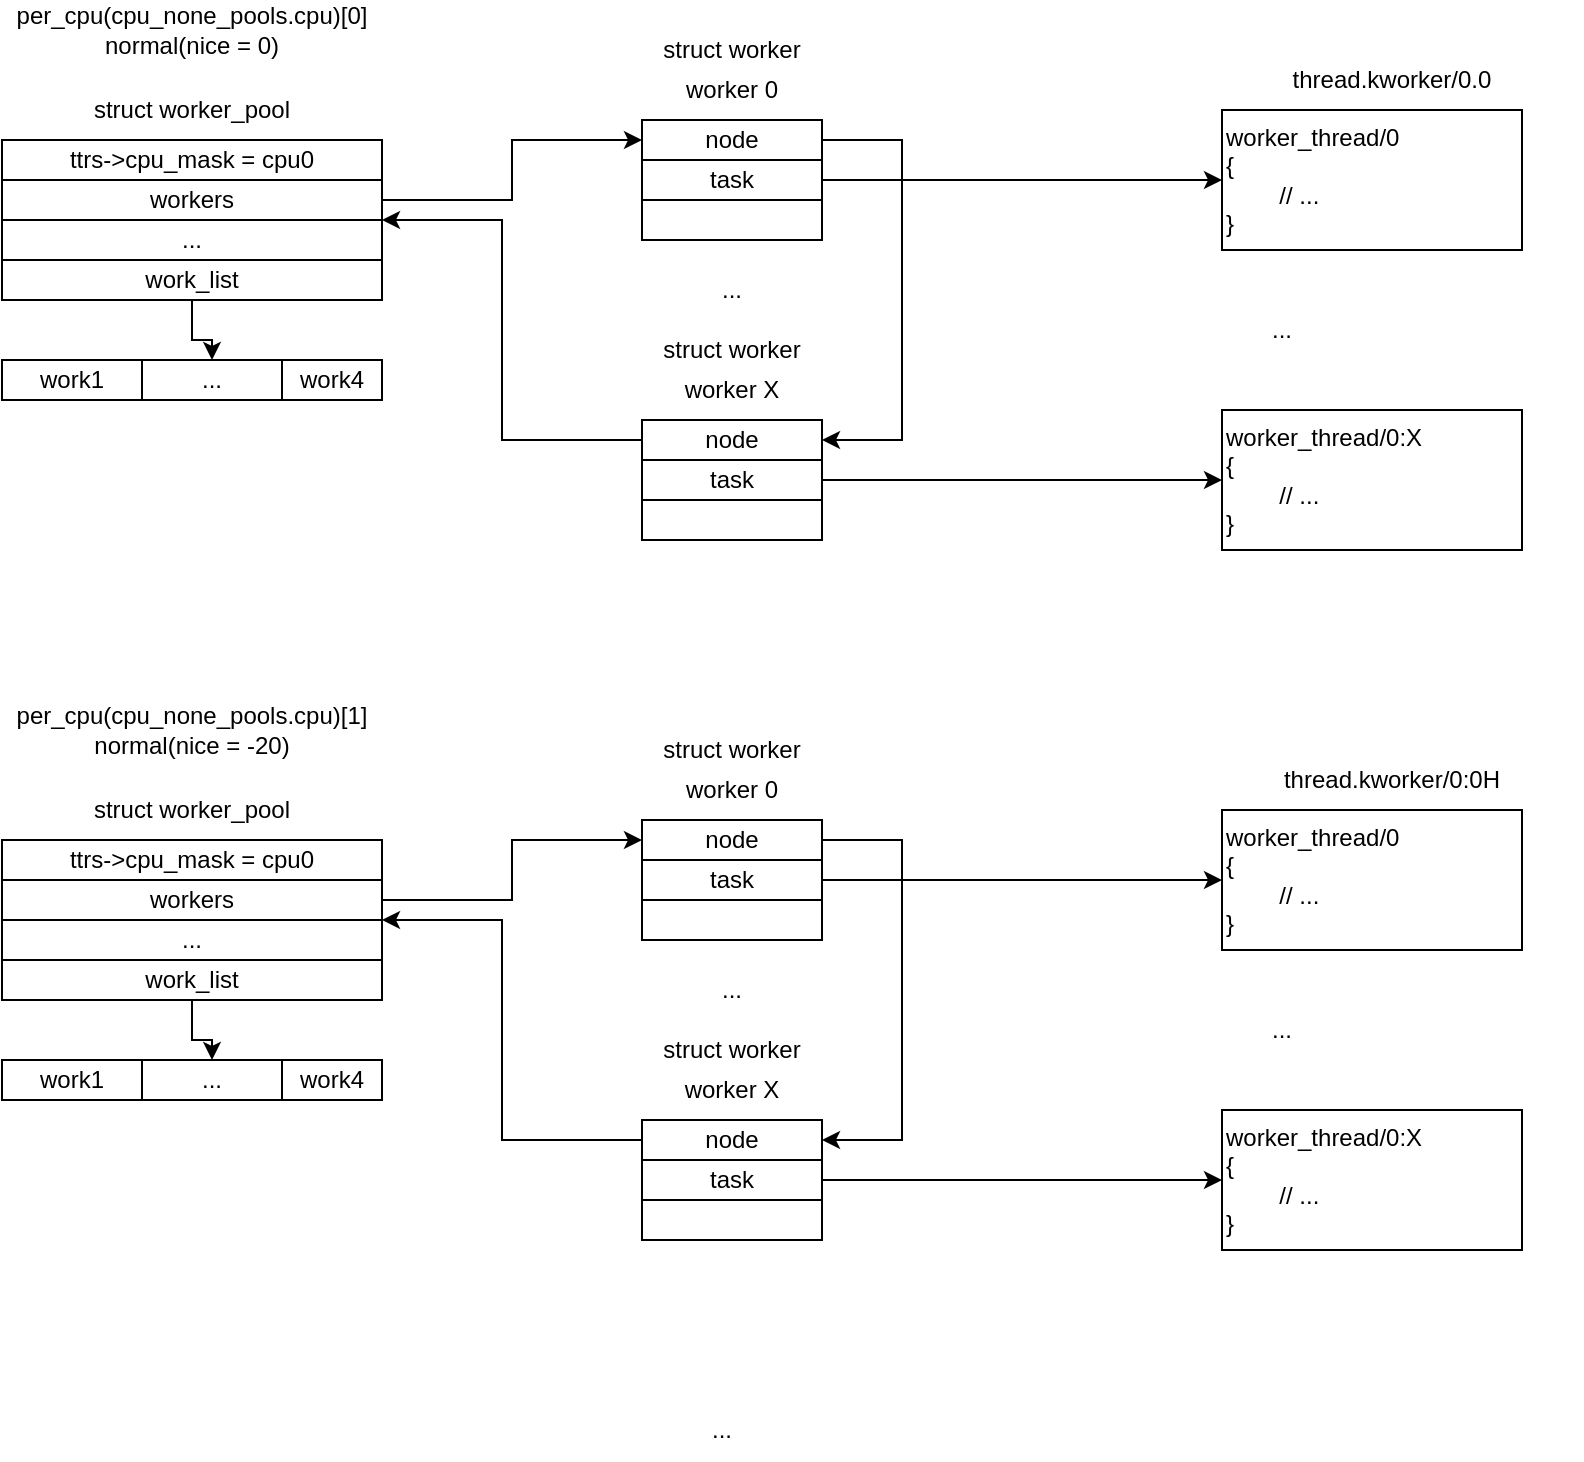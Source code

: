 <mxfile version="17.4.2" type="device" pages="7"><diagram id="tPo69YGEO-RT-MNJ1X_o" name="Page-1"><mxGraphModel dx="1422" dy="880" grid="1" gridSize="10" guides="1" tooltips="1" connect="1" arrows="1" fold="1" page="1" pageScale="1" pageWidth="850" pageHeight="1100" math="0" shadow="0"><root><mxCell id="0"/><mxCell id="1" parent="0"/><mxCell id="KWrynuku36c5gLcqRF18-1" value="per_cpu(cpu_none_pools.cpu)[0] normal(nice = 0)" style="text;html=1;strokeColor=none;fillColor=none;align=center;verticalAlign=middle;whiteSpace=wrap;rounded=0;" vertex="1" parent="1"><mxGeometry x="260" y="190" width="190" height="30" as="geometry"/></mxCell><mxCell id="KWrynuku36c5gLcqRF18-2" value="struct worker_pool" style="text;html=1;strokeColor=none;fillColor=none;align=center;verticalAlign=middle;whiteSpace=wrap;rounded=0;" vertex="1" parent="1"><mxGeometry x="260" y="230" width="190" height="30" as="geometry"/></mxCell><mxCell id="KWrynuku36c5gLcqRF18-3" value="ttrs-&amp;gt;cpu_mask = cpu0" style="rounded=0;whiteSpace=wrap;html=1;" vertex="1" parent="1"><mxGeometry x="260" y="260" width="190" height="20" as="geometry"/></mxCell><mxCell id="KWrynuku36c5gLcqRF18-16" style="edgeStyle=orthogonalEdgeStyle;rounded=0;orthogonalLoop=1;jettySize=auto;html=1;entryX=0;entryY=0.5;entryDx=0;entryDy=0;" edge="1" parent="1" source="KWrynuku36c5gLcqRF18-4" target="KWrynuku36c5gLcqRF18-12"><mxGeometry relative="1" as="geometry"/></mxCell><mxCell id="KWrynuku36c5gLcqRF18-4" value="workers" style="rounded=0;whiteSpace=wrap;html=1;" vertex="1" parent="1"><mxGeometry x="260" y="280" width="190" height="20" as="geometry"/></mxCell><mxCell id="KWrynuku36c5gLcqRF18-5" value="..." style="rounded=0;whiteSpace=wrap;html=1;" vertex="1" parent="1"><mxGeometry x="260" y="300" width="190" height="20" as="geometry"/></mxCell><mxCell id="KWrynuku36c5gLcqRF18-10" style="edgeStyle=orthogonalEdgeStyle;rounded=0;orthogonalLoop=1;jettySize=auto;html=1;" edge="1" parent="1" source="KWrynuku36c5gLcqRF18-6" target="KWrynuku36c5gLcqRF18-8"><mxGeometry relative="1" as="geometry"/></mxCell><mxCell id="KWrynuku36c5gLcqRF18-6" value="work_list" style="rounded=0;whiteSpace=wrap;html=1;" vertex="1" parent="1"><mxGeometry x="260" y="320" width="190" height="20" as="geometry"/></mxCell><mxCell id="KWrynuku36c5gLcqRF18-7" value="work1" style="rounded=0;whiteSpace=wrap;html=1;" vertex="1" parent="1"><mxGeometry x="260" y="370" width="70" height="20" as="geometry"/></mxCell><mxCell id="KWrynuku36c5gLcqRF18-8" value="..." style="rounded=0;whiteSpace=wrap;html=1;" vertex="1" parent="1"><mxGeometry x="330" y="370" width="70" height="20" as="geometry"/></mxCell><mxCell id="KWrynuku36c5gLcqRF18-9" value="work4" style="rounded=0;whiteSpace=wrap;html=1;" vertex="1" parent="1"><mxGeometry x="400" y="370" width="50" height="20" as="geometry"/></mxCell><mxCell id="KWrynuku36c5gLcqRF18-11" value="struct worker" style="text;html=1;strokeColor=none;fillColor=none;align=center;verticalAlign=middle;whiteSpace=wrap;rounded=0;" vertex="1" parent="1"><mxGeometry x="530" y="200" width="190" height="30" as="geometry"/></mxCell><mxCell id="KWrynuku36c5gLcqRF18-23" style="edgeStyle=orthogonalEdgeStyle;rounded=0;orthogonalLoop=1;jettySize=auto;html=1;" edge="1" parent="1" source="KWrynuku36c5gLcqRF18-12" target="KWrynuku36c5gLcqRF18-18"><mxGeometry relative="1" as="geometry"><Array as="points"><mxPoint x="710" y="260"/><mxPoint x="710" y="410"/></Array></mxGeometry></mxCell><mxCell id="KWrynuku36c5gLcqRF18-12" value="node" style="rounded=0;whiteSpace=wrap;html=1;" vertex="1" parent="1"><mxGeometry x="580" y="250" width="90" height="20" as="geometry"/></mxCell><mxCell id="KWrynuku36c5gLcqRF18-13" value="worker 0" style="text;html=1;strokeColor=none;fillColor=none;align=center;verticalAlign=middle;whiteSpace=wrap;rounded=0;" vertex="1" parent="1"><mxGeometry x="530" y="220" width="190" height="30" as="geometry"/></mxCell><mxCell id="KWrynuku36c5gLcqRF18-25" style="edgeStyle=orthogonalEdgeStyle;rounded=0;orthogonalLoop=1;jettySize=auto;html=1;" edge="1" parent="1" source="KWrynuku36c5gLcqRF18-14" target="KWrynuku36c5gLcqRF18-24"><mxGeometry relative="1" as="geometry"/></mxCell><mxCell id="KWrynuku36c5gLcqRF18-14" value="task" style="rounded=0;whiteSpace=wrap;html=1;" vertex="1" parent="1"><mxGeometry x="580" y="270" width="90" height="20" as="geometry"/></mxCell><mxCell id="KWrynuku36c5gLcqRF18-15" value="" style="rounded=0;whiteSpace=wrap;html=1;" vertex="1" parent="1"><mxGeometry x="580" y="290" width="90" height="20" as="geometry"/></mxCell><mxCell id="KWrynuku36c5gLcqRF18-17" value="struct worker" style="text;html=1;strokeColor=none;fillColor=none;align=center;verticalAlign=middle;whiteSpace=wrap;rounded=0;" vertex="1" parent="1"><mxGeometry x="530" y="350" width="190" height="30" as="geometry"/></mxCell><mxCell id="KWrynuku36c5gLcqRF18-41" style="edgeStyle=orthogonalEdgeStyle;rounded=0;orthogonalLoop=1;jettySize=auto;html=1;" edge="1" parent="1" source="KWrynuku36c5gLcqRF18-18" target="KWrynuku36c5gLcqRF18-4"><mxGeometry relative="1" as="geometry"><Array as="points"><mxPoint x="510" y="410"/><mxPoint x="510" y="300"/></Array></mxGeometry></mxCell><mxCell id="KWrynuku36c5gLcqRF18-18" value="node" style="rounded=0;whiteSpace=wrap;html=1;" vertex="1" parent="1"><mxGeometry x="580" y="400" width="90" height="20" as="geometry"/></mxCell><mxCell id="KWrynuku36c5gLcqRF18-19" value="worker X" style="text;html=1;strokeColor=none;fillColor=none;align=center;verticalAlign=middle;whiteSpace=wrap;rounded=0;" vertex="1" parent="1"><mxGeometry x="530" y="370" width="190" height="30" as="geometry"/></mxCell><mxCell id="KWrynuku36c5gLcqRF18-27" style="edgeStyle=orthogonalEdgeStyle;rounded=0;orthogonalLoop=1;jettySize=auto;html=1;" edge="1" parent="1" source="KWrynuku36c5gLcqRF18-20" target="KWrynuku36c5gLcqRF18-26"><mxGeometry relative="1" as="geometry"/></mxCell><mxCell id="KWrynuku36c5gLcqRF18-20" value="task" style="rounded=0;whiteSpace=wrap;html=1;" vertex="1" parent="1"><mxGeometry x="580" y="420" width="90" height="20" as="geometry"/></mxCell><mxCell id="KWrynuku36c5gLcqRF18-21" value="" style="rounded=0;whiteSpace=wrap;html=1;" vertex="1" parent="1"><mxGeometry x="580" y="440" width="90" height="20" as="geometry"/></mxCell><mxCell id="KWrynuku36c5gLcqRF18-22" value="..." style="text;html=1;strokeColor=none;fillColor=none;align=center;verticalAlign=middle;whiteSpace=wrap;rounded=0;" vertex="1" parent="1"><mxGeometry x="595" y="320" width="60" height="30" as="geometry"/></mxCell><mxCell id="KWrynuku36c5gLcqRF18-24" value="worker_thread/0&lt;br&gt;{&lt;br&gt;&lt;span style=&quot;white-space: pre&quot;&gt;&#9;&lt;/span&gt;// ...&lt;br&gt;}" style="rounded=0;whiteSpace=wrap;html=1;align=left;" vertex="1" parent="1"><mxGeometry x="870" y="245" width="150" height="70" as="geometry"/></mxCell><mxCell id="KWrynuku36c5gLcqRF18-26" value="worker_thread/0:X&lt;br&gt;{&lt;br&gt;&lt;span style=&quot;white-space: pre&quot;&gt;&#9;&lt;/span&gt;// ...&lt;br&gt;}" style="rounded=0;whiteSpace=wrap;html=1;align=left;" vertex="1" parent="1"><mxGeometry x="870" y="395" width="150" height="70" as="geometry"/></mxCell><mxCell id="KWrynuku36c5gLcqRF18-28" value="thread.kworker/0.0" style="text;html=1;strokeColor=none;fillColor=none;align=center;verticalAlign=middle;whiteSpace=wrap;rounded=0;" vertex="1" parent="1"><mxGeometry x="860" y="215" width="190" height="30" as="geometry"/></mxCell><mxCell id="KWrynuku36c5gLcqRF18-30" value="..." style="text;html=1;strokeColor=none;fillColor=none;align=center;verticalAlign=middle;whiteSpace=wrap;rounded=0;" vertex="1" parent="1"><mxGeometry x="870" y="340" width="60" height="30" as="geometry"/></mxCell><mxCell id="KWrynuku36c5gLcqRF18-31" value="per_cpu(cpu_none_pools.cpu)[1] normal(nice = -20)" style="text;html=1;strokeColor=none;fillColor=none;align=center;verticalAlign=middle;whiteSpace=wrap;rounded=0;" vertex="1" parent="1"><mxGeometry x="260" y="540" width="190" height="30" as="geometry"/></mxCell><mxCell id="KWrynuku36c5gLcqRF18-32" value="struct worker_pool" style="text;html=1;strokeColor=none;fillColor=none;align=center;verticalAlign=middle;whiteSpace=wrap;rounded=0;" vertex="1" parent="1"><mxGeometry x="260" y="580" width="190" height="30" as="geometry"/></mxCell><mxCell id="KWrynuku36c5gLcqRF18-33" value="ttrs-&amp;gt;cpu_mask = cpu0" style="rounded=0;whiteSpace=wrap;html=1;" vertex="1" parent="1"><mxGeometry x="260" y="610" width="190" height="20" as="geometry"/></mxCell><mxCell id="KWrynuku36c5gLcqRF18-54" style="edgeStyle=orthogonalEdgeStyle;rounded=0;orthogonalLoop=1;jettySize=auto;html=1;entryX=0;entryY=0.5;entryDx=0;entryDy=0;" edge="1" parent="1" source="KWrynuku36c5gLcqRF18-34" target="KWrynuku36c5gLcqRF18-44"><mxGeometry relative="1" as="geometry"/></mxCell><mxCell id="KWrynuku36c5gLcqRF18-34" value="workers" style="rounded=0;whiteSpace=wrap;html=1;" vertex="1" parent="1"><mxGeometry x="260" y="630" width="190" height="20" as="geometry"/></mxCell><mxCell id="KWrynuku36c5gLcqRF18-35" value="..." style="rounded=0;whiteSpace=wrap;html=1;" vertex="1" parent="1"><mxGeometry x="260" y="650" width="190" height="20" as="geometry"/></mxCell><mxCell id="KWrynuku36c5gLcqRF18-36" style="edgeStyle=orthogonalEdgeStyle;rounded=0;orthogonalLoop=1;jettySize=auto;html=1;" edge="1" source="KWrynuku36c5gLcqRF18-37" target="KWrynuku36c5gLcqRF18-39" parent="1"><mxGeometry relative="1" as="geometry"/></mxCell><mxCell id="KWrynuku36c5gLcqRF18-37" value="work_list" style="rounded=0;whiteSpace=wrap;html=1;" vertex="1" parent="1"><mxGeometry x="260" y="670" width="190" height="20" as="geometry"/></mxCell><mxCell id="KWrynuku36c5gLcqRF18-38" value="work1" style="rounded=0;whiteSpace=wrap;html=1;" vertex="1" parent="1"><mxGeometry x="260" y="720" width="70" height="20" as="geometry"/></mxCell><mxCell id="KWrynuku36c5gLcqRF18-39" value="..." style="rounded=0;whiteSpace=wrap;html=1;" vertex="1" parent="1"><mxGeometry x="330" y="720" width="70" height="20" as="geometry"/></mxCell><mxCell id="KWrynuku36c5gLcqRF18-40" value="work4" style="rounded=0;whiteSpace=wrap;html=1;" vertex="1" parent="1"><mxGeometry x="400" y="720" width="50" height="20" as="geometry"/></mxCell><mxCell id="KWrynuku36c5gLcqRF18-42" value="struct worker" style="text;html=1;strokeColor=none;fillColor=none;align=center;verticalAlign=middle;whiteSpace=wrap;rounded=0;" vertex="1" parent="1"><mxGeometry x="530" y="550" width="190" height="30" as="geometry"/></mxCell><mxCell id="KWrynuku36c5gLcqRF18-43" style="edgeStyle=orthogonalEdgeStyle;rounded=0;orthogonalLoop=1;jettySize=auto;html=1;" edge="1" source="KWrynuku36c5gLcqRF18-44" target="KWrynuku36c5gLcqRF18-49" parent="1"><mxGeometry relative="1" as="geometry"><Array as="points"><mxPoint x="710" y="610"/><mxPoint x="710" y="760"/></Array></mxGeometry></mxCell><mxCell id="KWrynuku36c5gLcqRF18-44" value="node" style="rounded=0;whiteSpace=wrap;html=1;" vertex="1" parent="1"><mxGeometry x="580" y="600" width="90" height="20" as="geometry"/></mxCell><mxCell id="KWrynuku36c5gLcqRF18-45" value="worker 0" style="text;html=1;strokeColor=none;fillColor=none;align=center;verticalAlign=middle;whiteSpace=wrap;rounded=0;" vertex="1" parent="1"><mxGeometry x="530" y="570" width="190" height="30" as="geometry"/></mxCell><mxCell id="KWrynuku36c5gLcqRF18-60" style="edgeStyle=orthogonalEdgeStyle;rounded=0;orthogonalLoop=1;jettySize=auto;html=1;" edge="1" parent="1" source="KWrynuku36c5gLcqRF18-46" target="KWrynuku36c5gLcqRF18-56"><mxGeometry relative="1" as="geometry"/></mxCell><mxCell id="KWrynuku36c5gLcqRF18-46" value="task" style="rounded=0;whiteSpace=wrap;html=1;" vertex="1" parent="1"><mxGeometry x="580" y="620" width="90" height="20" as="geometry"/></mxCell><mxCell id="KWrynuku36c5gLcqRF18-47" value="" style="rounded=0;whiteSpace=wrap;html=1;" vertex="1" parent="1"><mxGeometry x="580" y="640" width="90" height="20" as="geometry"/></mxCell><mxCell id="KWrynuku36c5gLcqRF18-48" value="struct worker" style="text;html=1;strokeColor=none;fillColor=none;align=center;verticalAlign=middle;whiteSpace=wrap;rounded=0;" vertex="1" parent="1"><mxGeometry x="530" y="700" width="190" height="30" as="geometry"/></mxCell><mxCell id="KWrynuku36c5gLcqRF18-55" style="edgeStyle=orthogonalEdgeStyle;rounded=0;orthogonalLoop=1;jettySize=auto;html=1;exitX=0;exitY=0.5;exitDx=0;exitDy=0;" edge="1" parent="1" source="KWrynuku36c5gLcqRF18-49" target="KWrynuku36c5gLcqRF18-34"><mxGeometry relative="1" as="geometry"><Array as="points"><mxPoint x="510" y="760"/><mxPoint x="510" y="650"/></Array></mxGeometry></mxCell><mxCell id="KWrynuku36c5gLcqRF18-49" value="node" style="rounded=0;whiteSpace=wrap;html=1;" vertex="1" parent="1"><mxGeometry x="580" y="750" width="90" height="20" as="geometry"/></mxCell><mxCell id="KWrynuku36c5gLcqRF18-50" value="worker X" style="text;html=1;strokeColor=none;fillColor=none;align=center;verticalAlign=middle;whiteSpace=wrap;rounded=0;" vertex="1" parent="1"><mxGeometry x="530" y="720" width="190" height="30" as="geometry"/></mxCell><mxCell id="KWrynuku36c5gLcqRF18-61" style="edgeStyle=orthogonalEdgeStyle;rounded=0;orthogonalLoop=1;jettySize=auto;html=1;" edge="1" parent="1" source="KWrynuku36c5gLcqRF18-51" target="KWrynuku36c5gLcqRF18-57"><mxGeometry relative="1" as="geometry"/></mxCell><mxCell id="KWrynuku36c5gLcqRF18-51" value="task" style="rounded=0;whiteSpace=wrap;html=1;" vertex="1" parent="1"><mxGeometry x="580" y="770" width="90" height="20" as="geometry"/></mxCell><mxCell id="KWrynuku36c5gLcqRF18-52" value="" style="rounded=0;whiteSpace=wrap;html=1;" vertex="1" parent="1"><mxGeometry x="580" y="790" width="90" height="20" as="geometry"/></mxCell><mxCell id="KWrynuku36c5gLcqRF18-53" value="..." style="text;html=1;strokeColor=none;fillColor=none;align=center;verticalAlign=middle;whiteSpace=wrap;rounded=0;" vertex="1" parent="1"><mxGeometry x="595" y="670" width="60" height="30" as="geometry"/></mxCell><mxCell id="KWrynuku36c5gLcqRF18-56" value="worker_thread/0&lt;br&gt;{&lt;br&gt;&lt;span style=&quot;white-space: pre&quot;&gt;&#9;&lt;/span&gt;// ...&lt;br&gt;}" style="rounded=0;whiteSpace=wrap;html=1;align=left;" vertex="1" parent="1"><mxGeometry x="870" y="595" width="150" height="70" as="geometry"/></mxCell><mxCell id="KWrynuku36c5gLcqRF18-57" value="worker_thread/0:X&lt;br&gt;{&lt;br&gt;&lt;span style=&quot;white-space: pre&quot;&gt;&#9;&lt;/span&gt;// ...&lt;br&gt;}" style="rounded=0;whiteSpace=wrap;html=1;align=left;" vertex="1" parent="1"><mxGeometry x="870" y="745" width="150" height="70" as="geometry"/></mxCell><mxCell id="KWrynuku36c5gLcqRF18-58" value="thread.kworker/0:0H" style="text;html=1;strokeColor=none;fillColor=none;align=center;verticalAlign=middle;whiteSpace=wrap;rounded=0;" vertex="1" parent="1"><mxGeometry x="860" y="565" width="190" height="30" as="geometry"/></mxCell><mxCell id="KWrynuku36c5gLcqRF18-59" value="..." style="text;html=1;strokeColor=none;fillColor=none;align=center;verticalAlign=middle;whiteSpace=wrap;rounded=0;" vertex="1" parent="1"><mxGeometry x="870" y="690" width="60" height="30" as="geometry"/></mxCell><mxCell id="KWrynuku36c5gLcqRF18-62" value="..." style="text;html=1;strokeColor=none;fillColor=none;align=center;verticalAlign=middle;whiteSpace=wrap;rounded=0;" vertex="1" parent="1"><mxGeometry x="590" y="890" width="60" height="30" as="geometry"/></mxCell></root></mxGraphModel></diagram><diagram id="iMK4Zg7gq-0YT0CAyqkM" name="блокирующий IO"><mxGraphModel dx="1422" dy="880" grid="1" gridSize="10" guides="1" tooltips="1" connect="1" arrows="1" fold="1" page="1" pageScale="1" pageWidth="850" pageHeight="1100" math="0" shadow="0"><root><mxCell id="0"/><mxCell id="1" parent="0"/><mxCell id="SRJb9Dq4lyXVPAd15tib-1" value="/* ин инглиш. Без прибомбасов */" style="text;html=1;strokeColor=none;fillColor=none;align=center;verticalAlign=middle;whiteSpace=wrap;rounded=0;" vertex="1" parent="1"><mxGeometry x="250" y="30" width="210" height="30" as="geometry"/></mxCell><mxCell id="SRJb9Dq4lyXVPAd15tib-3" value="Приложение" style="text;html=1;align=center;verticalAlign=middle;resizable=0;points=[];autosize=1;strokeColor=none;fillColor=none;fontStyle=4" vertex="1" parent="1"><mxGeometry x="130" y="100" width="90" height="20" as="geometry"/></mxCell><mxCell id="SRJb9Dq4lyXVPAd15tib-4" value="ядро" style="text;html=1;align=center;verticalAlign=middle;resizable=0;points=[];autosize=1;strokeColor=none;fillColor=none;fontStyle=4" vertex="1" parent="1"><mxGeometry x="515" y="100" width="40" height="20" as="geometry"/></mxCell><mxCell id="SRJb9Dq4lyXVPAd15tib-15" style="edgeStyle=orthogonalEdgeStyle;rounded=0;orthogonalLoop=1;jettySize=auto;html=1;" edge="1" parent="1" source="SRJb9Dq4lyXVPAd15tib-5" target="SRJb9Dq4lyXVPAd15tib-7"><mxGeometry relative="1" as="geometry"/></mxCell><mxCell id="SRJb9Dq4lyXVPAd15tib-5" value="recvfrom" style="text;html=1;align=center;verticalAlign=middle;resizable=0;points=[];autosize=1;strokeColor=none;fillColor=none;" vertex="1" parent="1"><mxGeometry x="145" y="140" width="60" height="20" as="geometry"/></mxCell><mxCell id="SRJb9Dq4lyXVPAd15tib-6" value="systemcall" style="text;html=1;align=center;verticalAlign=middle;resizable=0;points=[];autosize=1;strokeColor=none;fillColor=none;" vertex="1" parent="1"><mxGeometry x="330" y="120" width="70" height="20" as="geometry"/></mxCell><mxCell id="SRJb9Dq4lyXVPAd15tib-10" style="edgeStyle=orthogonalEdgeStyle;rounded=0;orthogonalLoop=1;jettySize=auto;html=1;" edge="1" parent="1" source="SRJb9Dq4lyXVPAd15tib-7" target="SRJb9Dq4lyXVPAd15tib-9"><mxGeometry relative="1" as="geometry"/></mxCell><mxCell id="SRJb9Dq4lyXVPAd15tib-7" value="no datagram ready" style="text;html=1;align=center;verticalAlign=middle;resizable=0;points=[];autosize=1;strokeColor=none;fillColor=none;" vertex="1" parent="1"><mxGeometry x="475" y="140" width="120" height="20" as="geometry"/></mxCell><mxCell id="SRJb9Dq4lyXVPAd15tib-9" value="datagram ready" style="text;html=1;align=center;verticalAlign=middle;resizable=0;points=[];autosize=1;strokeColor=none;fillColor=none;" vertex="1" parent="1"><mxGeometry x="485" y="260" width="100" height="20" as="geometry"/></mxCell><mxCell id="SRJb9Dq4lyXVPAd15tib-13" style="edgeStyle=orthogonalEdgeStyle;rounded=0;orthogonalLoop=1;jettySize=auto;html=1;" edge="1" parent="1" source="SRJb9Dq4lyXVPAd15tib-11" target="SRJb9Dq4lyXVPAd15tib-12"><mxGeometry relative="1" as="geometry"/></mxCell><mxCell id="SRJb9Dq4lyXVPAd15tib-11" value="copy datagram" style="text;html=1;align=center;verticalAlign=middle;resizable=0;points=[];autosize=1;strokeColor=none;fillColor=none;" vertex="1" parent="1"><mxGeometry x="490" y="280" width="90" height="20" as="geometry"/></mxCell><mxCell id="SRJb9Dq4lyXVPAd15tib-16" style="edgeStyle=orthogonalEdgeStyle;rounded=0;orthogonalLoop=1;jettySize=auto;html=1;" edge="1" parent="1" source="SRJb9Dq4lyXVPAd15tib-12" target="SRJb9Dq4lyXVPAd15tib-14"><mxGeometry relative="1" as="geometry"/></mxCell><mxCell id="SRJb9Dq4lyXVPAd15tib-12" value="copy complete" style="text;html=1;align=center;verticalAlign=middle;resizable=0;points=[];autosize=1;strokeColor=none;fillColor=none;" vertex="1" parent="1"><mxGeometry x="490" y="350" width="90" height="20" as="geometry"/></mxCell><mxCell id="SRJb9Dq4lyXVPAd15tib-14" value="copy complete" style="text;html=1;align=center;verticalAlign=middle;resizable=0;points=[];autosize=1;strokeColor=none;fillColor=none;" vertex="1" parent="1"><mxGeometry x="130" y="350" width="90" height="20" as="geometry"/></mxCell><mxCell id="SRJb9Dq4lyXVPAd15tib-17" value="process&lt;br&gt;blocking&lt;br&gt;call to&lt;br&gt;recvfrom" style="text;html=1;align=center;verticalAlign=middle;resizable=0;points=[];autosize=1;strokeColor=none;fillColor=none;" vertex="1" parent="1"><mxGeometry x="40" y="220" width="60" height="60" as="geometry"/></mxCell><mxCell id="SRJb9Dq4lyXVPAd15tib-18" value="" style="shape=curlyBracket;whiteSpace=wrap;html=1;rounded=1;" vertex="1" parent="1"><mxGeometry x="100" y="140" width="20" height="230" as="geometry"/></mxCell><mxCell id="SRJb9Dq4lyXVPAd15tib-19" value="return OK" style="text;html=1;align=center;verticalAlign=middle;resizable=0;points=[];autosize=1;strokeColor=none;fillColor=none;" vertex="1" parent="1"><mxGeometry x="330" y="330" width="70" height="20" as="geometry"/></mxCell></root></mxGraphModel></diagram><diagram id="YQ9GhuhkDcY77OCFsSM3" name="диаграмма Шоу"><mxGraphModel dx="1422" dy="880" grid="1" gridSize="10" guides="1" tooltips="1" connect="1" arrows="1" fold="1" page="1" pageScale="1" pageWidth="850" pageHeight="1100" math="0" shadow="0"><root><mxCell id="0"/><mxCell id="1" parent="0"/><mxCell id="gQEGbzN8ic96OO2IcsY1-1" value="" style="endArrow=none;dashed=1;html=1;rounded=0;" edge="1" parent="1"><mxGeometry width="50" height="50" relative="1" as="geometry"><mxPoint x="290" y="390" as="sourcePoint"/><mxPoint x="290" y="90" as="targetPoint"/></mxGeometry></mxCell><mxCell id="gQEGbzN8ic96OO2IcsY1-2" value="запрос&lt;br&gt;ввода-вывода" style="text;html=1;align=center;verticalAlign=middle;resizable=0;points=[];autosize=1;strokeColor=none;fillColor=none;" vertex="1" parent="1"><mxGeometry x="160" y="150" width="90" height="30" as="geometry"/></mxCell><mxCell id="gQEGbzN8ic96OO2IcsY1-3" value="приложение" style="text;html=1;align=center;verticalAlign=middle;resizable=0;points=[];autosize=1;strokeColor=none;fillColor=none;" vertex="1" parent="1"><mxGeometry x="165" y="375" width="80" height="20" as="geometry"/></mxCell><mxCell id="gQEGbzN8ic96OO2IcsY1-4" value="ядро" style="text;html=1;align=center;verticalAlign=middle;resizable=0;points=[];autosize=1;strokeColor=none;fillColor=none;" vertex="1" parent="1"><mxGeometry x="380" y="375" width="40" height="20" as="geometry"/></mxCell><mxCell id="gQEGbzN8ic96OO2IcsY1-27" value="D2" style="edgeStyle=none;rounded=0;orthogonalLoop=1;jettySize=auto;html=1;dashed=1;exitX=0.93;exitY=0.775;exitDx=0;exitDy=0;exitPerimeter=0;entryX=0.38;entryY=0;entryDx=0;entryDy=0;entryPerimeter=0;" edge="1" parent="1" source="gQEGbzN8ic96OO2IcsY1-5" target="gQEGbzN8ic96OO2IcsY1-6"><mxGeometry relative="1" as="geometry"/></mxCell><mxCell id="gQEGbzN8ic96OO2IcsY1-29" value="D7" style="edgeStyle=none;rounded=0;orthogonalLoop=1;jettySize=auto;html=1;dashed=1;" edge="1" parent="1" source="gQEGbzN8ic96OO2IcsY1-5"><mxGeometry relative="1" as="geometry"><mxPoint x="280" y="160" as="targetPoint"/></mxGeometry></mxCell><mxCell id="gQEGbzN8ic96OO2IcsY1-30" value="D1" style="edgeStyle=none;rounded=0;orthogonalLoop=1;jettySize=auto;html=1;dashed=1;" edge="1" parent="1" target="gQEGbzN8ic96OO2IcsY1-5"><mxGeometry relative="1" as="geometry"><mxPoint x="270" y="140" as="sourcePoint"/></mxGeometry></mxCell><mxCell id="gQEGbzN8ic96OO2IcsY1-5" value="SVC&lt;br&gt;IH" style="ellipse;whiteSpace=wrap;html=1;" vertex="1" parent="1"><mxGeometry x="380" y="70" width="100" height="40" as="geometry"/></mxCell><mxCell id="gQEGbzN8ic96OO2IcsY1-7" style="edgeStyle=orthogonalEdgeStyle;rounded=0;orthogonalLoop=1;jettySize=auto;html=1;exitX=1;exitY=0.5;exitDx=0;exitDy=0;" edge="1" parent="1" source="gQEGbzN8ic96OO2IcsY1-6"><mxGeometry relative="1" as="geometry"><mxPoint x="790" y="185" as="targetPoint"/></mxGeometry></mxCell><mxCell id="gQEGbzN8ic96OO2IcsY1-26" value="D3" style="rounded=0;orthogonalLoop=1;jettySize=auto;html=1;exitX=0;exitY=1;exitDx=0;exitDy=0;entryX=0.24;entryY=0.025;entryDx=0;entryDy=0;dashed=1;entryPerimeter=0;" edge="1" parent="1" source="gQEGbzN8ic96OO2IcsY1-6" target="gQEGbzN8ic96OO2IcsY1-13"><mxGeometry relative="1" as="geometry"/></mxCell><mxCell id="gQEGbzN8ic96OO2IcsY1-28" value="D6" style="edgeStyle=none;rounded=0;orthogonalLoop=1;jettySize=auto;html=1;dashed=1;" edge="1" parent="1" source="gQEGbzN8ic96OO2IcsY1-6" target="gQEGbzN8ic96OO2IcsY1-5"><mxGeometry relative="1" as="geometry"/></mxCell><mxCell id="gQEGbzN8ic96OO2IcsY1-6" value="драйвер" style="ellipse;whiteSpace=wrap;html=1;" vertex="1" parent="1"><mxGeometry x="550" y="165" width="100" height="40" as="geometry"/></mxCell><mxCell id="gQEGbzN8ic96OO2IcsY1-8" value="начало&lt;br&gt;ввода/вывода" style="text;html=1;align=center;verticalAlign=middle;resizable=0;points=[];autosize=1;strokeColor=none;fillColor=none;" vertex="1" parent="1"><mxGeometry x="720" y="135" width="90" height="30" as="geometry"/></mxCell><mxCell id="gQEGbzN8ic96OO2IcsY1-9" value="2" style="ellipse;whiteSpace=wrap;html=1;aspect=fixed;" vertex="1" parent="1"><mxGeometry x="580" y="100" width="20" height="20" as="geometry"/></mxCell><mxCell id="gQEGbzN8ic96OO2IcsY1-10" value="3" style="ellipse;whiteSpace=wrap;html=1;aspect=fixed;" vertex="1" parent="1"><mxGeometry x="790" y="185" width="20" height="20" as="geometry"/></mxCell><mxCell id="gQEGbzN8ic96OO2IcsY1-11" value="1" style="ellipse;whiteSpace=wrap;html=1;aspect=fixed;" vertex="1" parent="1"><mxGeometry x="310" y="80" width="20" height="20" as="geometry"/></mxCell><mxCell id="gQEGbzN8ic96OO2IcsY1-12" value="" style="curved=1;endArrow=classic;html=1;rounded=0;" edge="1" parent="1" source="gQEGbzN8ic96OO2IcsY1-2" target="gQEGbzN8ic96OO2IcsY1-5"><mxGeometry width="50" height="50" relative="1" as="geometry"><mxPoint x="250" y="160" as="sourcePoint"/><mxPoint x="370" y="110" as="targetPoint"/><Array as="points"><mxPoint x="310" y="110"/></Array></mxGeometry></mxCell><mxCell id="gQEGbzN8ic96OO2IcsY1-14" style="edgeStyle=orthogonalEdgeStyle;rounded=0;orthogonalLoop=1;jettySize=auto;html=1;" edge="1" parent="1" target="gQEGbzN8ic96OO2IcsY1-13"><mxGeometry relative="1" as="geometry"><mxPoint x="720" y="330" as="sourcePoint"/></mxGeometry></mxCell><mxCell id="gQEGbzN8ic96OO2IcsY1-13" value="IO&lt;br&gt;IH" style="ellipse;whiteSpace=wrap;html=1;" vertex="1" parent="1"><mxGeometry x="460" y="310" width="100" height="40" as="geometry"/></mxCell><mxCell id="gQEGbzN8ic96OO2IcsY1-15" value="прерывание&lt;br&gt;при завершении&lt;br&gt;ввода/вывода" style="text;html=1;align=center;verticalAlign=middle;resizable=0;points=[];autosize=1;strokeColor=none;fillColor=none;" vertex="1" parent="1"><mxGeometry x="650" y="270" width="110" height="50" as="geometry"/></mxCell><mxCell id="gQEGbzN8ic96OO2IcsY1-16" value="" style="curved=1;endArrow=classic;html=1;rounded=0;" edge="1" parent="1" source="gQEGbzN8ic96OO2IcsY1-13" target="gQEGbzN8ic96OO2IcsY1-6"><mxGeometry width="50" height="50" relative="1" as="geometry"><mxPoint x="440" y="270" as="sourcePoint"/><mxPoint x="490" y="220" as="targetPoint"/><Array as="points"><mxPoint x="600" y="260"/></Array></mxGeometry></mxCell><mxCell id="gQEGbzN8ic96OO2IcsY1-18" value="5" style="ellipse;whiteSpace=wrap;html=1;aspect=fixed;" vertex="1" parent="1"><mxGeometry x="590" y="260" width="20" height="20" as="geometry"/></mxCell><mxCell id="gQEGbzN8ic96OO2IcsY1-19" value="4" style="ellipse;whiteSpace=wrap;html=1;aspect=fixed;" vertex="1" parent="1"><mxGeometry x="610" y="300" width="20" height="20" as="geometry"/></mxCell><mxCell id="gQEGbzN8ic96OO2IcsY1-20" value="6" style="ellipse;whiteSpace=wrap;html=1;aspect=fixed;" vertex="1" parent="1"><mxGeometry x="460" y="155" width="20" height="20" as="geometry"/></mxCell><mxCell id="gQEGbzN8ic96OO2IcsY1-21" value="7" style="ellipse;whiteSpace=wrap;html=1;aspect=fixed;" vertex="1" parent="1"><mxGeometry x="330" y="150" width="20" height="20" as="geometry"/></mxCell><mxCell id="gQEGbzN8ic96OO2IcsY1-22" value="" style="curved=1;endArrow=classic;html=1;rounded=0;" edge="1" parent="1" source="gQEGbzN8ic96OO2IcsY1-5" target="gQEGbzN8ic96OO2IcsY1-2"><mxGeometry width="50" height="50" relative="1" as="geometry"><mxPoint x="360" y="230" as="sourcePoint"/><mxPoint x="410" y="180" as="targetPoint"/><Array as="points"><mxPoint x="320" y="165"/></Array></mxGeometry></mxCell><mxCell id="gQEGbzN8ic96OO2IcsY1-23" value="" style="curved=1;endArrow=classic;html=1;rounded=0;entryX=0.5;entryY=0;entryDx=0;entryDy=0;exitX=1;exitY=0.5;exitDx=0;exitDy=0;" edge="1" parent="1" source="gQEGbzN8ic96OO2IcsY1-5" target="gQEGbzN8ic96OO2IcsY1-6"><mxGeometry width="50" height="50" relative="1" as="geometry"><mxPoint x="570" y="60" as="sourcePoint"/><mxPoint x="620" y="10" as="targetPoint"/><Array as="points"><mxPoint x="580" y="110"/></Array></mxGeometry></mxCell><mxCell id="gQEGbzN8ic96OO2IcsY1-24" value="" style="curved=1;endArrow=classic;html=1;rounded=0;exitX=0;exitY=0.5;exitDx=0;exitDy=0;entryX=0.62;entryY=1.05;entryDx=0;entryDy=0;entryPerimeter=0;" edge="1" parent="1" source="gQEGbzN8ic96OO2IcsY1-6" target="gQEGbzN8ic96OO2IcsY1-5"><mxGeometry width="50" height="50" relative="1" as="geometry"><mxPoint x="420" y="240" as="sourcePoint"/><mxPoint x="470" y="190" as="targetPoint"/><Array as="points"><mxPoint x="480" y="160"/></Array></mxGeometry></mxCell><mxCell id="gQEGbzN8ic96OO2IcsY1-25" value="D5" style="curved=1;endArrow=classic;html=1;rounded=0;dashed=1;" edge="1" parent="1" source="gQEGbzN8ic96OO2IcsY1-13" target="gQEGbzN8ic96OO2IcsY1-6"><mxGeometry width="50" height="50" relative="1" as="geometry"><mxPoint x="440" y="250" as="sourcePoint"/><mxPoint x="490" y="200" as="targetPoint"/><Array as="points"/></mxGeometry></mxCell></root></mxGraphModel></diagram><diagram id="zJEESyBtZr9F89biH29f" name="неблокирующий IO"><mxGraphModel dx="1422" dy="880" grid="1" gridSize="10" guides="1" tooltips="1" connect="1" arrows="1" fold="1" page="1" pageScale="1" pageWidth="850" pageHeight="1100" math="0" shadow="0"><root><mxCell id="0"/><mxCell id="1" parent="0"/><mxCell id="MypDPhqNbsxCtwXY06wg-1" value="Приложение" style="text;html=1;align=center;verticalAlign=middle;resizable=0;points=[];autosize=1;strokeColor=none;fillColor=none;fontStyle=4" vertex="1" parent="1"><mxGeometry x="150" y="130" width="90" height="20" as="geometry"/></mxCell><mxCell id="MypDPhqNbsxCtwXY06wg-2" value="ядро" style="text;html=1;align=center;verticalAlign=middle;resizable=0;points=[];autosize=1;strokeColor=none;fillColor=none;fontStyle=4" vertex="1" parent="1"><mxGeometry x="535" y="130" width="40" height="20" as="geometry"/></mxCell><mxCell id="MypDPhqNbsxCtwXY06wg-3" style="edgeStyle=orthogonalEdgeStyle;rounded=0;orthogonalLoop=1;jettySize=auto;html=1;" edge="1" parent="1" source="MypDPhqNbsxCtwXY06wg-4"><mxGeometry relative="1" as="geometry"><mxPoint x="490" y="180" as="targetPoint"/></mxGeometry></mxCell><mxCell id="MypDPhqNbsxCtwXY06wg-4" value="recvfrom" style="text;html=1;align=center;verticalAlign=middle;resizable=0;points=[];autosize=1;strokeColor=none;fillColor=none;" vertex="1" parent="1"><mxGeometry x="165" y="170" width="60" height="20" as="geometry"/></mxCell><mxCell id="MypDPhqNbsxCtwXY06wg-5" value="systemcall" style="text;html=1;align=center;verticalAlign=middle;resizable=0;points=[];autosize=1;strokeColor=none;fillColor=none;" vertex="1" parent="1"><mxGeometry x="330" y="160" width="70" height="20" as="geometry"/></mxCell><mxCell id="MypDPhqNbsxCtwXY06wg-6" value="no datagram ready" style="text;html=1;align=center;verticalAlign=middle;resizable=0;points=[];autosize=1;strokeColor=none;fillColor=none;" vertex="1" parent="1"><mxGeometry x="495" y="190" width="120" height="20" as="geometry"/></mxCell><mxCell id="MypDPhqNbsxCtwXY06wg-7" value="" style="endArrow=classic;html=1;rounded=0;" edge="1" parent="1"><mxGeometry width="50" height="50" relative="1" as="geometry"><mxPoint x="490" y="220" as="sourcePoint"/><mxPoint x="225" y="220" as="targetPoint"/></mxGeometry></mxCell><mxCell id="MypDPhqNbsxCtwXY06wg-8" value="EWOULDBLOCK" style="text;html=1;align=center;verticalAlign=middle;resizable=0;points=[];autosize=1;strokeColor=none;fillColor=none;" vertex="1" parent="1"><mxGeometry x="300" y="200" width="110" height="20" as="geometry"/></mxCell><mxCell id="MypDPhqNbsxCtwXY06wg-9" value="recvfrom" style="text;html=1;align=center;verticalAlign=middle;resizable=0;points=[];autosize=1;strokeColor=none;fillColor=none;" vertex="1" parent="1"><mxGeometry x="165" y="240" width="60" height="20" as="geometry"/></mxCell><mxCell id="MypDPhqNbsxCtwXY06wg-10" value="" style="endArrow=classic;html=1;rounded=0;" edge="1" parent="1"><mxGeometry width="50" height="50" relative="1" as="geometry"><mxPoint x="222.5" y="280" as="sourcePoint"/><mxPoint x="487.5" y="280" as="targetPoint"/></mxGeometry></mxCell><mxCell id="MypDPhqNbsxCtwXY06wg-11" value="systemcall" style="text;html=1;align=center;verticalAlign=middle;resizable=0;points=[];autosize=1;strokeColor=none;fillColor=none;" vertex="1" parent="1"><mxGeometry x="320" y="260" width="70" height="20" as="geometry"/></mxCell><mxCell id="MypDPhqNbsxCtwXY06wg-12" value="EWOULDBLOCK" style="text;html=1;align=center;verticalAlign=middle;resizable=0;points=[];autosize=1;strokeColor=none;fillColor=none;" vertex="1" parent="1"><mxGeometry x="300" y="310" width="110" height="20" as="geometry"/></mxCell><mxCell id="MypDPhqNbsxCtwXY06wg-13" value="" style="endArrow=classic;html=1;rounded=0;" edge="1" parent="1"><mxGeometry width="50" height="50" relative="1" as="geometry"><mxPoint x="490" y="330" as="sourcePoint"/><mxPoint x="225" y="330" as="targetPoint"/></mxGeometry></mxCell><mxCell id="MypDPhqNbsxCtwXY06wg-14" value="no datagram ready" style="text;html=1;align=center;verticalAlign=middle;resizable=0;points=[];autosize=1;strokeColor=none;fillColor=none;" vertex="1" parent="1"><mxGeometry x="495" y="300" width="120" height="20" as="geometry"/></mxCell><mxCell id="MypDPhqNbsxCtwXY06wg-15" value="recvfrom" style="text;html=1;align=center;verticalAlign=middle;resizable=0;points=[];autosize=1;strokeColor=none;fillColor=none;" vertex="1" parent="1"><mxGeometry x="165" y="350" width="60" height="20" as="geometry"/></mxCell><mxCell id="MypDPhqNbsxCtwXY06wg-16" value="" style="endArrow=classic;html=1;rounded=0;" edge="1" parent="1"><mxGeometry width="50" height="50" relative="1" as="geometry"><mxPoint x="225" y="380" as="sourcePoint"/><mxPoint x="490" y="380" as="targetPoint"/></mxGeometry></mxCell><mxCell id="MypDPhqNbsxCtwXY06wg-17" value="systemcall" style="text;html=1;align=center;verticalAlign=middle;resizable=0;points=[];autosize=1;strokeColor=none;fillColor=none;" vertex="1" parent="1"><mxGeometry x="320" y="360" width="70" height="20" as="geometry"/></mxCell><mxCell id="MypDPhqNbsxCtwXY06wg-18" value="datagram ready" style="text;html=1;align=center;verticalAlign=middle;resizable=0;points=[];autosize=1;strokeColor=none;fillColor=none;" vertex="1" parent="1"><mxGeometry x="505" y="410" width="100" height="20" as="geometry"/></mxCell><mxCell id="MypDPhqNbsxCtwXY06wg-19" value="copy complete" style="text;html=1;align=center;verticalAlign=middle;resizable=0;points=[];autosize=1;strokeColor=none;fillColor=none;" vertex="1" parent="1"><mxGeometry x="510" y="430" width="90" height="20" as="geometry"/></mxCell><mxCell id="MypDPhqNbsxCtwXY06wg-20" value="process&lt;br&gt;datagram" style="text;html=1;align=center;verticalAlign=middle;resizable=0;points=[];autosize=1;strokeColor=none;fillColor=none;" vertex="1" parent="1"><mxGeometry x="160" y="445" width="70" height="30" as="geometry"/></mxCell><mxCell id="MypDPhqNbsxCtwXY06wg-21" value="" style="endArrow=classic;html=1;rounded=0;" edge="1" parent="1"><mxGeometry width="50" height="50" relative="1" as="geometry"><mxPoint x="490" y="445" as="sourcePoint"/><mxPoint x="225" y="445" as="targetPoint"/></mxGeometry></mxCell><mxCell id="MypDPhqNbsxCtwXY06wg-22" value="EWOULDBLOCK" style="text;html=1;align=center;verticalAlign=middle;resizable=0;points=[];autosize=1;strokeColor=none;fillColor=none;" vertex="1" parent="1"><mxGeometry x="300" y="420" width="110" height="20" as="geometry"/></mxCell><mxCell id="G91ahQm6XkiCoECXSzzz-1" value="process&lt;br&gt;repeatedly&lt;br&gt;calls&lt;br&gt;recvfrom()&lt;br&gt;waiting for&lt;br&gt;an OK&lt;br&gt;return&lt;br&gt;(polling)" style="text;html=1;align=center;verticalAlign=middle;resizable=0;points=[];autosize=1;strokeColor=none;fillColor=none;" vertex="1" parent="1"><mxGeometry x="60" y="250" width="70" height="120" as="geometry"/></mxCell><mxCell id="G91ahQm6XkiCoECXSzzz-2" value="" style="shape=curlyBracket;whiteSpace=wrap;html=1;rounded=1;" vertex="1" parent="1"><mxGeometry x="130" y="200" width="20" height="230" as="geometry"/></mxCell></root></mxGraphModel></diagram><diagram id="trnZYaAD8cu8Q84VJVq5" name="мультиплексирование"><mxGraphModel dx="1422" dy="880" grid="1" gridSize="10" guides="1" tooltips="1" connect="1" arrows="1" fold="1" page="0" pageScale="1" pageWidth="850" pageHeight="1100" math="0" shadow="0"><root><mxCell id="0"/><mxCell id="1" parent="0"/><mxCell id="64FohZlVMoVXV1G4ImzR-1" value="Приложение" style="text;html=1;align=center;verticalAlign=middle;resizable=0;points=[];autosize=1;strokeColor=none;fillColor=none;fontStyle=4" vertex="1" parent="1"><mxGeometry x="140" y="160" width="90" height="20" as="geometry"/></mxCell><mxCell id="64FohZlVMoVXV1G4ImzR-2" value="select()" style="text;html=1;align=center;verticalAlign=middle;resizable=0;points=[];autosize=1;strokeColor=none;fillColor=none;fontStyle=0" vertex="1" parent="1"><mxGeometry x="160" y="220" width="50" height="20" as="geometry"/></mxCell><mxCell id="64FohZlVMoVXV1G4ImzR-3" value="" style="endArrow=classic;html=1;rounded=0;" edge="1" parent="1"><mxGeometry width="50" height="50" relative="1" as="geometry"><mxPoint x="230" y="230" as="sourcePoint"/><mxPoint x="460" y="230" as="targetPoint"/></mxGeometry></mxCell><mxCell id="64FohZlVMoVXV1G4ImzR-4" value="system call" style="text;html=1;align=center;verticalAlign=middle;resizable=0;points=[];autosize=1;strokeColor=none;fillColor=none;fontStyle=0" vertex="1" parent="1"><mxGeometry x="300" y="200" width="70" height="20" as="geometry"/></mxCell><mxCell id="64FohZlVMoVXV1G4ImzR-7" style="edgeStyle=none;rounded=0;orthogonalLoop=1;jettySize=auto;html=1;" edge="1" parent="1" source="64FohZlVMoVXV1G4ImzR-5" target="64FohZlVMoVXV1G4ImzR-6"><mxGeometry relative="1" as="geometry"/></mxCell><mxCell id="64FohZlVMoVXV1G4ImzR-5" value="no datagram ready" style="text;html=1;align=center;verticalAlign=middle;resizable=0;points=[];autosize=1;strokeColor=none;fillColor=none;fontStyle=0" vertex="1" parent="1"><mxGeometry x="465" y="220" width="120" height="20" as="geometry"/></mxCell><mxCell id="64FohZlVMoVXV1G4ImzR-6" value="datagram ready" style="text;html=1;align=center;verticalAlign=middle;resizable=0;points=[];autosize=1;strokeColor=none;fillColor=none;fontStyle=0" vertex="1" parent="1"><mxGeometry x="475" y="270" width="100" height="20" as="geometry"/></mxCell><mxCell id="64FohZlVMoVXV1G4ImzR-8" value="" style="endArrow=classic;html=1;rounded=0;" edge="1" parent="1"><mxGeometry width="50" height="50" relative="1" as="geometry"><mxPoint x="460" y="279.5" as="sourcePoint"/><mxPoint x="230" y="279.5" as="targetPoint"/></mxGeometry></mxCell><mxCell id="64FohZlVMoVXV1G4ImzR-9" value="return readable" style="text;html=1;align=center;verticalAlign=middle;resizable=0;points=[];autosize=1;strokeColor=none;fillColor=none;fontStyle=0" vertex="1" parent="1"><mxGeometry x="285" y="250" width="100" height="20" as="geometry"/></mxCell><mxCell id="64FohZlVMoVXV1G4ImzR-10" value="recvfrom()" style="text;html=1;align=center;verticalAlign=middle;resizable=0;points=[];autosize=1;strokeColor=none;fillColor=none;fontStyle=0" vertex="1" parent="1"><mxGeometry x="150" y="330" width="70" height="20" as="geometry"/></mxCell><mxCell id="64FohZlVMoVXV1G4ImzR-11" value="copy datagram" style="text;html=1;align=center;verticalAlign=middle;resizable=0;points=[];autosize=1;strokeColor=none;fillColor=none;fontStyle=0" vertex="1" parent="1"><mxGeometry x="480" y="330" width="90" height="20" as="geometry"/></mxCell><mxCell id="64FohZlVMoVXV1G4ImzR-12" value="copy complete" style="text;html=1;align=center;verticalAlign=middle;resizable=0;points=[];autosize=1;strokeColor=none;fillColor=none;fontStyle=0" vertex="1" parent="1"><mxGeometry x="480" y="390" width="90" height="20" as="geometry"/></mxCell><mxCell id="64FohZlVMoVXV1G4ImzR-13" value="" style="endArrow=classic;html=1;rounded=0;" edge="1" parent="1"><mxGeometry width="50" height="50" relative="1" as="geometry"><mxPoint x="230" y="340" as="sourcePoint"/><mxPoint x="460" y="340" as="targetPoint"/></mxGeometry></mxCell><mxCell id="64FohZlVMoVXV1G4ImzR-14" value="system call" style="text;html=1;align=center;verticalAlign=middle;resizable=0;points=[];autosize=1;strokeColor=none;fillColor=none;fontStyle=0" vertex="1" parent="1"><mxGeometry x="300" y="310" width="70" height="20" as="geometry"/></mxCell><mxCell id="64FohZlVMoVXV1G4ImzR-15" value="" style="endArrow=classic;html=1;rounded=0;" edge="1" parent="1"><mxGeometry width="50" height="50" relative="1" as="geometry"><mxPoint x="460" y="389.5" as="sourcePoint"/><mxPoint x="230" y="389.5" as="targetPoint"/></mxGeometry></mxCell><mxCell id="64FohZlVMoVXV1G4ImzR-16" value="return OK" style="text;html=1;align=center;verticalAlign=middle;resizable=0;points=[];autosize=1;strokeColor=none;fillColor=none;fontStyle=0" vertex="1" parent="1"><mxGeometry x="300" y="360" width="70" height="20" as="geometry"/></mxCell><mxCell id="64FohZlVMoVXV1G4ImzR-17" value="process&lt;br&gt;datagram" style="text;html=1;align=center;verticalAlign=middle;resizable=0;points=[];autosize=1;strokeColor=none;fillColor=none;fontStyle=0" vertex="1" parent="1"><mxGeometry x="150" y="395" width="70" height="30" as="geometry"/></mxCell><mxCell id="64FohZlVMoVXV1G4ImzR-19" value="ядро" style="text;html=1;align=center;verticalAlign=middle;resizable=0;points=[];autosize=1;strokeColor=none;fillColor=none;fontStyle=4" vertex="1" parent="1"><mxGeometry x="505" y="160" width="40" height="20" as="geometry"/></mxCell><mxCell id="z5UHD4ZonNFLvLVHauGd-1" value="process block&lt;br&gt;in call&lt;br&gt;select waiting&lt;br&gt;for one of&lt;br&gt;possibly&lt;br&gt;many socket&lt;br&gt;to become&lt;br&gt;readable" style="text;html=1;align=center;verticalAlign=middle;resizable=0;points=[];autosize=1;strokeColor=none;fillColor=none;" vertex="1" parent="1"><mxGeometry x="30" y="200" width="90" height="120" as="geometry"/></mxCell><mxCell id="z5UHD4ZonNFLvLVHauGd-2" value="" style="shape=curlyBracket;whiteSpace=wrap;html=1;rounded=1;" vertex="1" parent="1"><mxGeometry x="130" y="200" width="20" height="110" as="geometry"/></mxCell><mxCell id="z5UHD4ZonNFLvLVHauGd-3" value="" style="shape=curlyBracket;whiteSpace=wrap;html=1;rounded=1;" vertex="1" parent="1"><mxGeometry x="130" y="330" width="20" height="110" as="geometry"/></mxCell><mxCell id="z5UHD4ZonNFLvLVHauGd-4" value="process block&lt;br&gt;while data&lt;br&gt;copied into&lt;br&gt;application" style="text;html=1;align=center;verticalAlign=middle;resizable=0;points=[];autosize=1;strokeColor=none;fillColor=none;" vertex="1" parent="1"><mxGeometry x="30" y="360" width="90" height="60" as="geometry"/></mxCell><mxCell id="z5UHD4ZonNFLvLVHauGd-5" value="" style="shape=link;html=1;rounded=0;" edge="1" parent="1"><mxGeometry width="100" relative="1" as="geometry"><mxPoint x="690" y="110" as="sourcePoint"/><mxPoint x="690" y="430" as="targetPoint"/></mxGeometry></mxCell><mxCell id="z5UHD4ZonNFLvLVHauGd-6" value="Приложение" style="text;html=1;align=center;verticalAlign=middle;resizable=0;points=[];autosize=1;strokeColor=none;fillColor=none;" vertex="1" parent="1"><mxGeometry x="780" y="160" width="90" height="20" as="geometry"/></mxCell><mxCell id="z5UHD4ZonNFLvLVHauGd-11" style="edgeStyle=none;rounded=0;orthogonalLoop=1;jettySize=auto;html=1;" edge="1" parent="1" source="z5UHD4ZonNFLvLVHauGd-7" target="z5UHD4ZonNFLvLVHauGd-10"><mxGeometry relative="1" as="geometry"/></mxCell><mxCell id="z5UHD4ZonNFLvLVHauGd-7" value="connect()" style="text;html=1;align=center;verticalAlign=middle;resizable=0;points=[];autosize=1;strokeColor=none;fillColor=none;" vertex="1" parent="1"><mxGeometry x="810" y="210" width="70" height="20" as="geometry"/></mxCell><mxCell id="z5UHD4ZonNFLvLVHauGd-8" value="system call" style="text;html=1;align=center;verticalAlign=middle;resizable=0;points=[];autosize=1;strokeColor=none;fillColor=none;" vertex="1" parent="1"><mxGeometry x="970" y="190" width="70" height="20" as="geometry"/></mxCell><mxCell id="z5UHD4ZonNFLvLVHauGd-9" value="EINPROGRESS" style="text;html=1;align=center;verticalAlign=middle;resizable=0;points=[];autosize=1;strokeColor=none;fillColor=none;" vertex="1" parent="1"><mxGeometry x="955" y="230" width="100" height="20" as="geometry"/></mxCell><mxCell id="z5UHD4ZonNFLvLVHauGd-10" value="establishing&lt;br&gt;connection" style="text;html=1;align=center;verticalAlign=middle;resizable=0;points=[];autosize=1;strokeColor=none;fillColor=none;" vertex="1" parent="1"><mxGeometry x="1120" y="205" width="80" height="30" as="geometry"/></mxCell><mxCell id="z5UHD4ZonNFLvLVHauGd-12" style="edgeStyle=none;rounded=0;orthogonalLoop=1;jettySize=auto;html=1;" edge="1" source="z5UHD4ZonNFLvLVHauGd-13" target="z5UHD4ZonNFLvLVHauGd-16" parent="1"><mxGeometry relative="1" as="geometry"/></mxCell><mxCell id="z5UHD4ZonNFLvLVHauGd-13" value="connect()" style="text;html=1;align=center;verticalAlign=middle;resizable=0;points=[];autosize=1;strokeColor=none;fillColor=none;" vertex="1" parent="1"><mxGeometry x="810" y="280" width="70" height="20" as="geometry"/></mxCell><mxCell id="z5UHD4ZonNFLvLVHauGd-14" value="system call" style="text;html=1;align=center;verticalAlign=middle;resizable=0;points=[];autosize=1;strokeColor=none;fillColor=none;" vertex="1" parent="1"><mxGeometry x="970" y="260" width="70" height="20" as="geometry"/></mxCell><mxCell id="z5UHD4ZonNFLvLVHauGd-15" value="EINPROGRESS" style="text;html=1;align=center;verticalAlign=middle;resizable=0;points=[];autosize=1;strokeColor=none;fillColor=none;" vertex="1" parent="1"><mxGeometry x="955" y="300" width="100" height="20" as="geometry"/></mxCell><mxCell id="z5UHD4ZonNFLvLVHauGd-16" value="establishing&lt;br&gt;connection" style="text;html=1;align=center;verticalAlign=middle;resizable=0;points=[];autosize=1;strokeColor=none;fillColor=none;" vertex="1" parent="1"><mxGeometry x="1120" y="275" width="80" height="30" as="geometry"/></mxCell><mxCell id="z5UHD4ZonNFLvLVHauGd-17" value="установка соединения" style="text;html=1;align=center;verticalAlign=middle;resizable=0;points=[];autosize=1;strokeColor=none;fillColor=none;" vertex="1" parent="1"><mxGeometry x="1230" y="240" width="140" height="20" as="geometry"/></mxCell><mxCell id="z5UHD4ZonNFLvLVHauGd-18" value="" style="shape=curlyBracket;whiteSpace=wrap;html=1;rounded=1;flipH=1;" vertex="1" parent="1"><mxGeometry x="1200" y="190" width="20" height="120" as="geometry"/></mxCell><mxCell id="z5UHD4ZonNFLvLVHauGd-19" value="creating&lt;br&gt;pool of&lt;br&gt;sockets&lt;br&gt;which&lt;br&gt;will be&lt;br&gt;handled in&lt;br&gt;select loop" style="text;html=1;align=center;verticalAlign=middle;resizable=0;points=[];autosize=1;strokeColor=none;fillColor=none;" vertex="1" parent="1"><mxGeometry x="710" y="205" width="70" height="100" as="geometry"/></mxCell><mxCell id="z5UHD4ZonNFLvLVHauGd-20" value="" style="shape=curlyBracket;whiteSpace=wrap;html=1;rounded=1;" vertex="1" parent="1"><mxGeometry x="790" y="195" width="20" height="120" as="geometry"/></mxCell><mxCell id="z5UHD4ZonNFLvLVHauGd-21" value="select()" style="text;html=1;align=center;verticalAlign=middle;resizable=0;points=[];autosize=1;strokeColor=none;fillColor=none;" vertex="1" parent="1"><mxGeometry x="820" y="375" width="50" height="20" as="geometry"/></mxCell><mxCell id="z5UHD4ZonNFLvLVHauGd-22" style="edgeStyle=none;rounded=0;orthogonalLoop=1;jettySize=auto;html=1;" edge="1" parent="1"><mxGeometry relative="1" as="geometry"><mxPoint x="880" y="385" as="sourcePoint"/><mxPoint x="1120" y="385" as="targetPoint"/></mxGeometry></mxCell><mxCell id="z5UHD4ZonNFLvLVHauGd-23" value="system call" style="text;html=1;align=center;verticalAlign=middle;resizable=0;points=[];autosize=1;strokeColor=none;fillColor=none;" vertex="1" parent="1"><mxGeometry x="970" y="355" width="70" height="20" as="geometry"/></mxCell><mxCell id="z5UHD4ZonNFLvLVHauGd-24" value="EINPROGRESS" style="text;html=1;align=center;verticalAlign=middle;resizable=0;points=[];autosize=1;strokeColor=none;fillColor=none;" vertex="1" parent="1"><mxGeometry x="955" y="395" width="100" height="20" as="geometry"/></mxCell><mxCell id="z5UHD4ZonNFLvLVHauGd-28" style="edgeStyle=none;rounded=0;orthogonalLoop=1;jettySize=auto;html=1;" edge="1" parent="1" source="z5UHD4ZonNFLvLVHauGd-25" target="z5UHD4ZonNFLvLVHauGd-27"><mxGeometry relative="1" as="geometry"><mxPoint x="1200" y="440" as="targetPoint"/></mxGeometry></mxCell><mxCell id="z5UHD4ZonNFLvLVHauGd-25" value="no datagram ready" style="text;html=1;align=center;verticalAlign=middle;resizable=0;points=[];autosize=1;strokeColor=none;fillColor=none;" vertex="1" parent="1"><mxGeometry x="1120" y="375" width="120" height="20" as="geometry"/></mxCell><mxCell id="z5UHD4ZonNFLvLVHauGd-26" value="..." style="text;html=1;align=center;verticalAlign=middle;resizable=0;points=[];autosize=1;strokeColor=none;fillColor=none;" vertex="1" parent="1"><mxGeometry x="990" y="330" width="30" height="20" as="geometry"/></mxCell><mxCell id="z5UHD4ZonNFLvLVHauGd-27" value="datagram ready" style="text;html=1;align=center;verticalAlign=middle;resizable=0;points=[];autosize=1;strokeColor=none;fillColor=none;" vertex="1" parent="1"><mxGeometry x="1130" y="440" width="100" height="20" as="geometry"/></mxCell><mxCell id="z5UHD4ZonNFLvLVHauGd-29" value="" style="endArrow=classic;html=1;rounded=0;" edge="1" parent="1" source="z5UHD4ZonNFLvLVHauGd-27"><mxGeometry width="50" height="50" relative="1" as="geometry"><mxPoint x="1130" y="440.75" as="sourcePoint"/><mxPoint x="880" y="450" as="targetPoint"/></mxGeometry></mxCell><mxCell id="z5UHD4ZonNFLvLVHauGd-30" value="return readable" style="text;html=1;align=center;verticalAlign=middle;resizable=0;points=[];autosize=1;strokeColor=none;fillColor=none;fontStyle=0" vertex="1" parent="1"><mxGeometry x="955" y="425" width="100" height="20" as="geometry"/></mxCell><mxCell id="z5UHD4ZonNFLvLVHauGd-32" value="recvfrom()" style="text;html=1;align=center;verticalAlign=middle;resizable=0;points=[];autosize=1;strokeColor=none;fillColor=none;fontStyle=0" vertex="1" parent="1"><mxGeometry x="810" y="480" width="70" height="20" as="geometry"/></mxCell><mxCell id="z5UHD4ZonNFLvLVHauGd-33" value="copy datagram" style="text;html=1;align=center;verticalAlign=middle;resizable=0;points=[];autosize=1;strokeColor=none;fillColor=none;fontStyle=0" vertex="1" parent="1"><mxGeometry x="1140" y="480" width="90" height="20" as="geometry"/></mxCell><mxCell id="z5UHD4ZonNFLvLVHauGd-34" value="copy complete" style="text;html=1;align=center;verticalAlign=middle;resizable=0;points=[];autosize=1;strokeColor=none;fillColor=none;fontStyle=0" vertex="1" parent="1"><mxGeometry x="1140" y="540" width="90" height="20" as="geometry"/></mxCell><mxCell id="z5UHD4ZonNFLvLVHauGd-35" value="" style="endArrow=classic;html=1;rounded=0;" edge="1" parent="1"><mxGeometry width="50" height="50" relative="1" as="geometry"><mxPoint x="890" y="490" as="sourcePoint"/><mxPoint x="1120" y="490" as="targetPoint"/></mxGeometry></mxCell><mxCell id="z5UHD4ZonNFLvLVHauGd-36" value="" style="endArrow=classic;html=1;rounded=0;" edge="1" parent="1"><mxGeometry width="50" height="50" relative="1" as="geometry"><mxPoint x="1120" y="539.5" as="sourcePoint"/><mxPoint x="890" y="539.5" as="targetPoint"/></mxGeometry></mxCell><mxCell id="z5UHD4ZonNFLvLVHauGd-37" value="return OK" style="text;html=1;align=center;verticalAlign=middle;resizable=0;points=[];autosize=1;strokeColor=none;fillColor=none;fontStyle=0" vertex="1" parent="1"><mxGeometry x="960" y="510" width="70" height="20" as="geometry"/></mxCell><mxCell id="z5UHD4ZonNFLvLVHauGd-38" value="process&lt;br&gt;datagram" style="text;html=1;align=center;verticalAlign=middle;resizable=0;points=[];autosize=1;strokeColor=none;fillColor=none;fontStyle=0" vertex="1" parent="1"><mxGeometry x="810" y="545" width="70" height="30" as="geometry"/></mxCell><mxCell id="z5UHD4ZonNFLvLVHauGd-39" value="" style="shape=curlyBracket;whiteSpace=wrap;html=1;rounded=1;" vertex="1" parent="1"><mxGeometry x="790" y="480" width="20" height="110" as="geometry"/></mxCell><mxCell id="z5UHD4ZonNFLvLVHauGd-40" value="process block&lt;br&gt;while data&lt;br&gt;copied into&lt;br&gt;application" style="text;html=1;align=center;verticalAlign=middle;resizable=0;points=[];autosize=1;strokeColor=none;fillColor=none;" vertex="1" parent="1"><mxGeometry x="690" y="510" width="90" height="60" as="geometry"/></mxCell><mxCell id="z5UHD4ZonNFLvLVHauGd-41" value="" style="shape=curlyBracket;whiteSpace=wrap;html=1;rounded=1;" vertex="1" parent="1"><mxGeometry x="800" y="340" width="20" height="110" as="geometry"/></mxCell><mxCell id="z5UHD4ZonNFLvLVHauGd-42" value="process block&lt;br&gt;in call&lt;br&gt;select waiting&lt;br&gt;for one of&lt;br&gt;possibly&lt;br&gt;many socket&lt;br&gt;to become&lt;br&gt;readable" style="text;html=1;align=center;verticalAlign=middle;resizable=0;points=[];autosize=1;strokeColor=none;fillColor=none;" vertex="1" parent="1"><mxGeometry x="700" y="340" width="90" height="120" as="geometry"/></mxCell></root></mxGraphModel></diagram><diagram id="G_e802sXvCdrvBDXfBBX" name="signal driven IO"><mxGraphModel dx="1822" dy="1280" grid="1" gridSize="10" guides="1" tooltips="1" connect="1" arrows="1" fold="1" page="0" pageScale="1" pageWidth="850" pageHeight="1100" math="0" shadow="0"><root><mxCell id="0"/><mxCell id="1" parent="0"/><mxCell id="dNKGctx9DJKJJ8AZJcy3-1" value="establish SIGIO" style="text;html=1;align=center;verticalAlign=middle;resizable=0;points=[];autosize=1;strokeColor=none;fillColor=none;" vertex="1" parent="1"><mxGeometry x="-120" y="-50" width="100" height="20" as="geometry"/></mxCell><mxCell id="dNKGctx9DJKJJ8AZJcy3-2" value="signal handler" style="text;html=1;align=center;verticalAlign=middle;resizable=0;points=[];autosize=1;strokeColor=none;fillColor=none;" vertex="1" parent="1"><mxGeometry x="-115" width="90" height="20" as="geometry"/></mxCell><mxCell id="dNKGctx9DJKJJ8AZJcy3-3" value="sigaction system call" style="text;html=1;align=center;verticalAlign=middle;resizable=0;points=[];autosize=1;strokeColor=none;fillColor=none;" vertex="1" parent="1"><mxGeometry x="30" y="-10" width="130" height="20" as="geometry"/></mxCell><mxCell id="dNKGctx9DJKJJ8AZJcy3-4" value="return" style="text;html=1;align=center;verticalAlign=middle;resizable=0;points=[];autosize=1;strokeColor=none;fillColor=none;" vertex="1" parent="1"><mxGeometry x="70" y="30" width="50" height="20" as="geometry"/></mxCell><mxCell id="dNKGctx9DJKJJ8AZJcy3-5" value="" style="endArrow=classic;html=1;rounded=0;" edge="1" parent="1"><mxGeometry width="50" height="50" relative="1" as="geometry"><mxPoint x="-10" y="10" as="sourcePoint"/><mxPoint x="200" y="10" as="targetPoint"/></mxGeometry></mxCell><mxCell id="dNKGctx9DJKJJ8AZJcy3-6" value="" style="endArrow=classic;html=1;rounded=0;" edge="1" parent="1"><mxGeometry width="50" height="50" relative="1" as="geometry"><mxPoint x="200" y="30" as="sourcePoint"/><mxPoint x="-10" y="30" as="targetPoint"/></mxGeometry></mxCell><mxCell id="dNKGctx9DJKJJ8AZJcy3-7" value="recvfrom()" style="text;html=1;align=center;verticalAlign=middle;resizable=0;points=[];autosize=1;strokeColor=none;fillColor=none;" vertex="1" parent="1"><mxGeometry x="-105" y="130" width="70" height="20" as="geometry"/></mxCell><mxCell id="dNKGctx9DJKJJ8AZJcy3-8" value="" style="endArrow=classic;html=1;rounded=0;" edge="1" parent="1"><mxGeometry width="50" height="50" relative="1" as="geometry"><mxPoint x="-10" y="140" as="sourcePoint"/><mxPoint x="100" y="140" as="targetPoint"/></mxGeometry></mxCell><mxCell id="dNKGctx9DJKJJ8AZJcy3-14" style="edgeStyle=none;rounded=0;orthogonalLoop=1;jettySize=auto;html=1;" edge="1" parent="1" source="dNKGctx9DJKJJ8AZJcy3-9" target="dNKGctx9DJKJJ8AZJcy3-10"><mxGeometry relative="1" as="geometry"/></mxCell><mxCell id="dNKGctx9DJKJJ8AZJcy3-9" value="datagram ready" style="text;html=1;align=center;verticalAlign=middle;resizable=0;points=[];autosize=1;strokeColor=none;fillColor=none;" vertex="1" parent="1"><mxGeometry x="112.5" y="130" width="100" height="20" as="geometry"/></mxCell><mxCell id="dNKGctx9DJKJJ8AZJcy3-10" value="copy complete" style="text;html=1;align=center;verticalAlign=middle;resizable=0;points=[];autosize=1;strokeColor=none;fillColor=none;" vertex="1" parent="1"><mxGeometry x="117.5" y="180" width="90" height="20" as="geometry"/></mxCell><mxCell id="dNKGctx9DJKJJ8AZJcy3-11" value="copy from&lt;br&gt;kernel to user" style="text;html=1;align=center;verticalAlign=middle;resizable=0;points=[];autosize=1;strokeColor=none;fillColor=none;" vertex="1" parent="1"><mxGeometry x="257.5" y="150" width="90" height="30" as="geometry"/></mxCell><mxCell id="dNKGctx9DJKJJ8AZJcy3-12" value="" style="shape=curlyBracket;whiteSpace=wrap;html=1;rounded=1;flipH=1;" vertex="1" parent="1"><mxGeometry x="220" y="-10" width="20" height="60" as="geometry"/></mxCell><mxCell id="dNKGctx9DJKJJ8AZJcy3-13" value="" style="shape=curlyBracket;whiteSpace=wrap;html=1;rounded=1;flipH=1;" vertex="1" parent="1"><mxGeometry x="227.5" y="130" width="20" height="60" as="geometry"/></mxCell><mxCell id="dNKGctx9DJKJJ8AZJcy3-15" value="" style="shape=curlyBracket;whiteSpace=wrap;html=1;rounded=1;" vertex="1" parent="1"><mxGeometry x="-135" y="20" width="20" height="80" as="geometry"/></mxCell><mxCell id="dNKGctx9DJKJJ8AZJcy3-16" value="process&lt;br&gt;continues&lt;br&gt;executing" style="text;html=1;align=center;verticalAlign=middle;resizable=0;points=[];autosize=1;strokeColor=none;fillColor=none;" vertex="1" parent="1"><mxGeometry x="-210" y="35" width="70" height="50" as="geometry"/></mxCell><mxCell id="dNKGctx9DJKJJ8AZJcy3-17" value="wait for data" style="text;html=1;align=center;verticalAlign=middle;resizable=0;points=[];autosize=1;strokeColor=none;fillColor=none;" vertex="1" parent="1"><mxGeometry x="250" y="10" width="80" height="20" as="geometry"/></mxCell><mxCell id="dNKGctx9DJKJJ8AZJcy3-18" value="" style="endArrow=classic;html=1;rounded=0;" edge="1" parent="1"><mxGeometry width="50" height="50" relative="1" as="geometry"><mxPoint x="100" y="190" as="sourcePoint"/><mxPoint x="-10" y="190" as="targetPoint"/></mxGeometry></mxCell><mxCell id="dNKGctx9DJKJJ8AZJcy3-19" value="process&lt;br&gt;datagram" style="text;html=1;align=center;verticalAlign=middle;resizable=0;points=[];autosize=1;strokeColor=none;fillColor=none;" vertex="1" parent="1"><mxGeometry x="-105" y="175" width="70" height="30" as="geometry"/></mxCell><mxCell id="dNKGctx9DJKJJ8AZJcy3-20" value="process&lt;br&gt;blocks&lt;br&gt;while&lt;br&gt;data&lt;br&gt;copied" style="text;html=1;align=center;verticalAlign=middle;resizable=0;points=[];autosize=1;strokeColor=none;fillColor=none;" vertex="1" parent="1"><mxGeometry x="-200" y="130" width="60" height="80" as="geometry"/></mxCell><mxCell id="dNKGctx9DJKJJ8AZJcy3-21" value="" style="shape=curlyBracket;whiteSpace=wrap;html=1;rounded=1;" vertex="1" parent="1"><mxGeometry x="-135" y="130" width="20" height="40" as="geometry"/></mxCell></root></mxGraphModel></diagram><diagram id="QpkCeTot-0N5MfR3wPwj" name="асинхронный IO"><mxGraphModel dx="790" dy="489" grid="1" gridSize="10" guides="1" tooltips="1" connect="1" arrows="1" fold="1" page="0" pageScale="1" pageWidth="850" pageHeight="1100" math="0" shadow="0"><root><mxCell id="0"/><mxCell id="1" parent="0"/><mxCell id="ET1vDwqICDtmui4JlzVM-1" value="Приложение" style="text;html=1;align=center;verticalAlign=middle;resizable=0;points=[];autosize=1;strokeColor=none;fillColor=none;fontStyle=4" vertex="1" parent="1"><mxGeometry x="140" y="160" width="90" height="20" as="geometry"/></mxCell><mxCell id="ET1vDwqICDtmui4JlzVM-2" value="aio_read()" style="text;html=1;align=center;verticalAlign=middle;resizable=0;points=[];autosize=1;strokeColor=none;fillColor=none;fontStyle=0" vertex="1" parent="1"><mxGeometry x="150" y="220" width="70" height="20" as="geometry"/></mxCell><mxCell id="ET1vDwqICDtmui4JlzVM-3" value="" style="endArrow=classic;html=1;rounded=0;" edge="1" parent="1"><mxGeometry width="50" height="50" relative="1" as="geometry"><mxPoint x="230" y="230" as="sourcePoint"/><mxPoint x="460" y="230" as="targetPoint"/></mxGeometry></mxCell><mxCell id="ET1vDwqICDtmui4JlzVM-4" value="system call" style="text;html=1;align=center;verticalAlign=middle;resizable=0;points=[];autosize=1;strokeColor=none;fillColor=none;fontStyle=0" vertex="1" parent="1"><mxGeometry x="300" y="200" width="70" height="20" as="geometry"/></mxCell><mxCell id="ET1vDwqICDtmui4JlzVM-5" style="edgeStyle=none;rounded=0;orthogonalLoop=1;jettySize=auto;html=1;" edge="1" parent="1" source="ET1vDwqICDtmui4JlzVM-6" target="ET1vDwqICDtmui4JlzVM-7"><mxGeometry relative="1" as="geometry"/></mxCell><mxCell id="ET1vDwqICDtmui4JlzVM-6" value="no datagram ready" style="text;html=1;align=center;verticalAlign=middle;resizable=0;points=[];autosize=1;strokeColor=none;fillColor=none;fontStyle=0" vertex="1" parent="1"><mxGeometry x="465" y="220" width="120" height="20" as="geometry"/></mxCell><mxCell id="ET1vDwqICDtmui4JlzVM-7" value="datagram ready" style="text;html=1;align=center;verticalAlign=middle;resizable=0;points=[];autosize=1;strokeColor=none;fillColor=none;fontStyle=0" vertex="1" parent="1"><mxGeometry x="475" y="340" width="100" height="20" as="geometry"/></mxCell><mxCell id="ET1vDwqICDtmui4JlzVM-8" value="" style="endArrow=classic;html=1;rounded=0;" edge="1" parent="1"><mxGeometry width="50" height="50" relative="1" as="geometry"><mxPoint x="460" y="269.5" as="sourcePoint"/><mxPoint x="230" y="269.5" as="targetPoint"/></mxGeometry></mxCell><mxCell id="ET1vDwqICDtmui4JlzVM-9" value="return" style="text;html=1;align=center;verticalAlign=middle;resizable=0;points=[];autosize=1;strokeColor=none;fillColor=none;fontStyle=0" vertex="1" parent="1"><mxGeometry x="310" y="240" width="50" height="20" as="geometry"/></mxCell><mxCell id="ET1vDwqICDtmui4JlzVM-10" value="ядро" style="text;html=1;align=center;verticalAlign=middle;resizable=0;points=[];autosize=1;strokeColor=none;fillColor=none;fontStyle=4" vertex="1" parent="1"><mxGeometry x="505" y="160" width="40" height="20" as="geometry"/></mxCell><mxCell id="ET1vDwqICDtmui4JlzVM-11" value="" style="shape=curlyBracket;whiteSpace=wrap;html=1;rounded=1;" vertex="1" parent="1"><mxGeometry x="110" y="200" width="20" height="230" as="geometry"/></mxCell><mxCell id="ET1vDwqICDtmui4JlzVM-14" style="edgeStyle=none;rounded=0;orthogonalLoop=1;jettySize=auto;html=1;" edge="1" parent="1" source="ET1vDwqICDtmui4JlzVM-12" target="ET1vDwqICDtmui4JlzVM-13"><mxGeometry relative="1" as="geometry"/></mxCell><mxCell id="ET1vDwqICDtmui4JlzVM-12" value="copy datagram" style="text;html=1;align=center;verticalAlign=middle;resizable=0;points=[];autosize=1;strokeColor=none;fillColor=none;fontStyle=0" vertex="1" parent="1"><mxGeometry x="480" y="360" width="90" height="20" as="geometry"/></mxCell><mxCell id="ET1vDwqICDtmui4JlzVM-13" value="copy complete" style="text;html=1;align=center;verticalAlign=middle;resizable=0;points=[];autosize=1;strokeColor=none;fillColor=none;fontStyle=0" vertex="1" parent="1"><mxGeometry x="480" y="420" width="90" height="20" as="geometry"/></mxCell><mxCell id="ET1vDwqICDtmui4JlzVM-16" value="" style="endArrow=classic;html=1;rounded=0;" edge="1" parent="1"><mxGeometry width="50" height="50" relative="1" as="geometry"><mxPoint x="460" y="429.5" as="sourcePoint"/><mxPoint x="230" y="429.5" as="targetPoint"/></mxGeometry></mxCell><mxCell id="ET1vDwqICDtmui4JlzVM-17" value="deliver signal" style="text;html=1;align=center;verticalAlign=middle;resizable=0;points=[];autosize=1;strokeColor=none;fillColor=none;fontStyle=0" vertex="1" parent="1"><mxGeometry x="290" y="400" width="90" height="20" as="geometry"/></mxCell><mxCell id="ET1vDwqICDtmui4JlzVM-18" value="specified in aio_read" style="text;html=1;align=center;verticalAlign=middle;resizable=0;points=[];autosize=1;strokeColor=none;fillColor=none;fontStyle=0" vertex="1" parent="1"><mxGeometry x="270" y="440" width="130" height="20" as="geometry"/></mxCell><mxCell id="ET1vDwqICDtmui4JlzVM-19" value="signal handler" style="text;html=1;align=center;verticalAlign=middle;resizable=0;points=[];autosize=1;strokeColor=none;fillColor=none;fontStyle=0" vertex="1" parent="1"><mxGeometry x="140" y="420" width="90" height="20" as="geometry"/></mxCell><mxCell id="ET1vDwqICDtmui4JlzVM-20" value="process&lt;br&gt;continue&lt;br&gt;executing" style="text;html=1;align=center;verticalAlign=middle;resizable=0;points=[];autosize=1;strokeColor=none;fillColor=none;fontStyle=0" vertex="1" parent="1"><mxGeometry x="30" y="290" width="70" height="50" as="geometry"/></mxCell><mxCell id="ET1vDwqICDtmui4JlzVM-21" value="process datagram" style="text;html=1;align=center;verticalAlign=middle;resizable=0;points=[];autosize=1;strokeColor=none;fillColor=none;fontStyle=0" vertex="1" parent="1"><mxGeometry x="130" y="450" width="110" height="20" as="geometry"/></mxCell></root></mxGraphModel></diagram></mxfile>